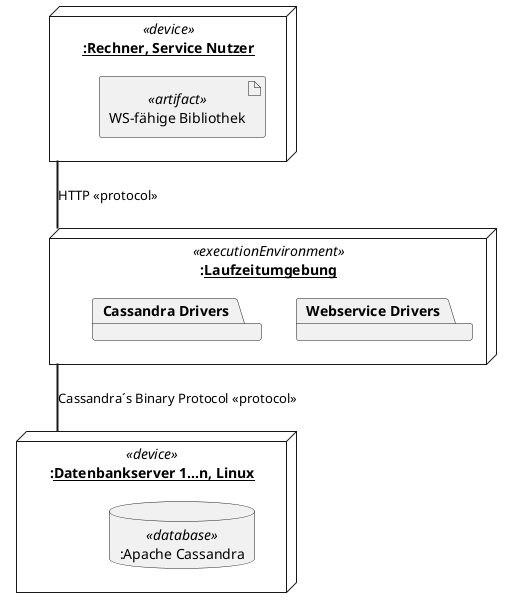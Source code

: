 @startuml

'left to right direction

node ":__Laufzeitumgebung__" as LZ <<executionEnvironment>>{

    package "Webservice Drivers"
    package "Cassandra Drivers"
}

node "__:Rechner, Service Nutzer__" as N2 <<device>>{

    artifact "WS-fähige Bibliothek" <<artifact>>
 }

node ":__Datenbankserver 1...n, Linux__" as N1 <<device>>{

    database ":Apache Cassandra" as Cassandra <<database>>
}

LZ == N1: Cassandra´s Binary Protocol <<protocol>>
LZ =up= N2: HTTP <<protocol>>

@enduml
